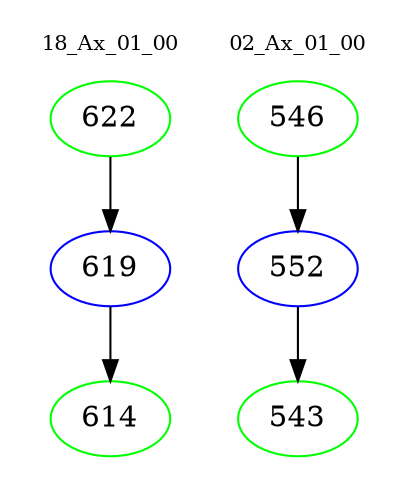 digraph{
subgraph cluster_0 {
color = white
label = "18_Ax_01_00";
fontsize=10;
T0_622 [label="622", color="green"]
T0_622 -> T0_619 [color="black"]
T0_619 [label="619", color="blue"]
T0_619 -> T0_614 [color="black"]
T0_614 [label="614", color="green"]
}
subgraph cluster_1 {
color = white
label = "02_Ax_01_00";
fontsize=10;
T1_546 [label="546", color="green"]
T1_546 -> T1_552 [color="black"]
T1_552 [label="552", color="blue"]
T1_552 -> T1_543 [color="black"]
T1_543 [label="543", color="green"]
}
}
